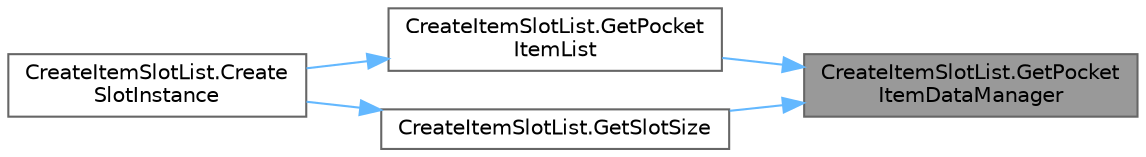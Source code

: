 digraph "CreateItemSlotList.GetPocketItemDataManager"
{
 // LATEX_PDF_SIZE
  bgcolor="transparent";
  edge [fontname=Helvetica,fontsize=10,labelfontname=Helvetica,labelfontsize=10];
  node [fontname=Helvetica,fontsize=10,shape=box,height=0.2,width=0.4];
  rankdir="RL";
  Node1 [id="Node000001",label="CreateItemSlotList.GetPocket\lItemDataManager",height=0.2,width=0.4,color="gray40", fillcolor="grey60", style="filled", fontcolor="black",tooltip=" "];
  Node1 -> Node2 [id="edge5_Node000001_Node000002",dir="back",color="steelblue1",style="solid",tooltip=" "];
  Node2 [id="Node000002",label="CreateItemSlotList.GetPocket\lItemList",height=0.2,width=0.4,color="grey40", fillcolor="white", style="filled",URL="$class_create_item_slot_list.html#a3f73d51fcec8e5509ba1a0dfac87d18f",tooltip=" "];
  Node2 -> Node3 [id="edge6_Node000002_Node000003",dir="back",color="steelblue1",style="solid",tooltip=" "];
  Node3 [id="Node000003",label="CreateItemSlotList.Create\lSlotInstance",height=0.2,width=0.4,color="grey40", fillcolor="white", style="filled",URL="$class_create_item_slot_list.html#acaa99f79654ec6707289a62362b01255",tooltip=" "];
  Node1 -> Node4 [id="edge7_Node000001_Node000004",dir="back",color="steelblue1",style="solid",tooltip=" "];
  Node4 [id="Node000004",label="CreateItemSlotList.GetSlotSize",height=0.2,width=0.4,color="grey40", fillcolor="white", style="filled",URL="$class_create_item_slot_list.html#a462a786399da7f2c771902e271953c0a",tooltip=" "];
  Node4 -> Node3 [id="edge8_Node000004_Node000003",dir="back",color="steelblue1",style="solid",tooltip=" "];
}
